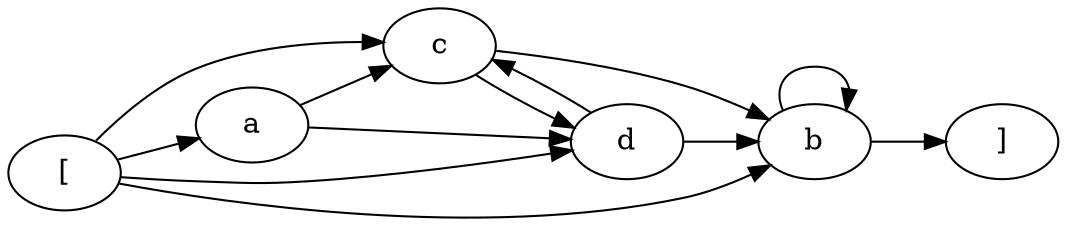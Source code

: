 digraph G {
rankdir = LR
label = "";
esg0_vertex0 -> esg0_vertex1;
esg0_vertex0 -> esg0_vertex2;
esg0_vertex0 -> esg0_vertex3;
esg0_vertex0 -> esg0_vertex4;
esg0_vertex2 -> esg0_vertex5;
esg0_vertex3 -> esg0_vertex4;
esg0_vertex1 -> esg0_vertex3;
esg0_vertex1 -> esg0_vertex4;
esg0_vertex4 -> esg0_vertex2;
esg0_vertex3 -> esg0_vertex2;
esg0_vertex4 -> esg0_vertex3;
esg0_vertex2 -> esg0_vertex2;
esg0_vertex0 [label = "["]
esg0_vertex1 [label = "a"]
esg0_vertex2 [label = "b"]
esg0_vertex3 [label = "c"]
esg0_vertex4 [label = "d"]
esg0_vertex5 [label = "]"]
}
